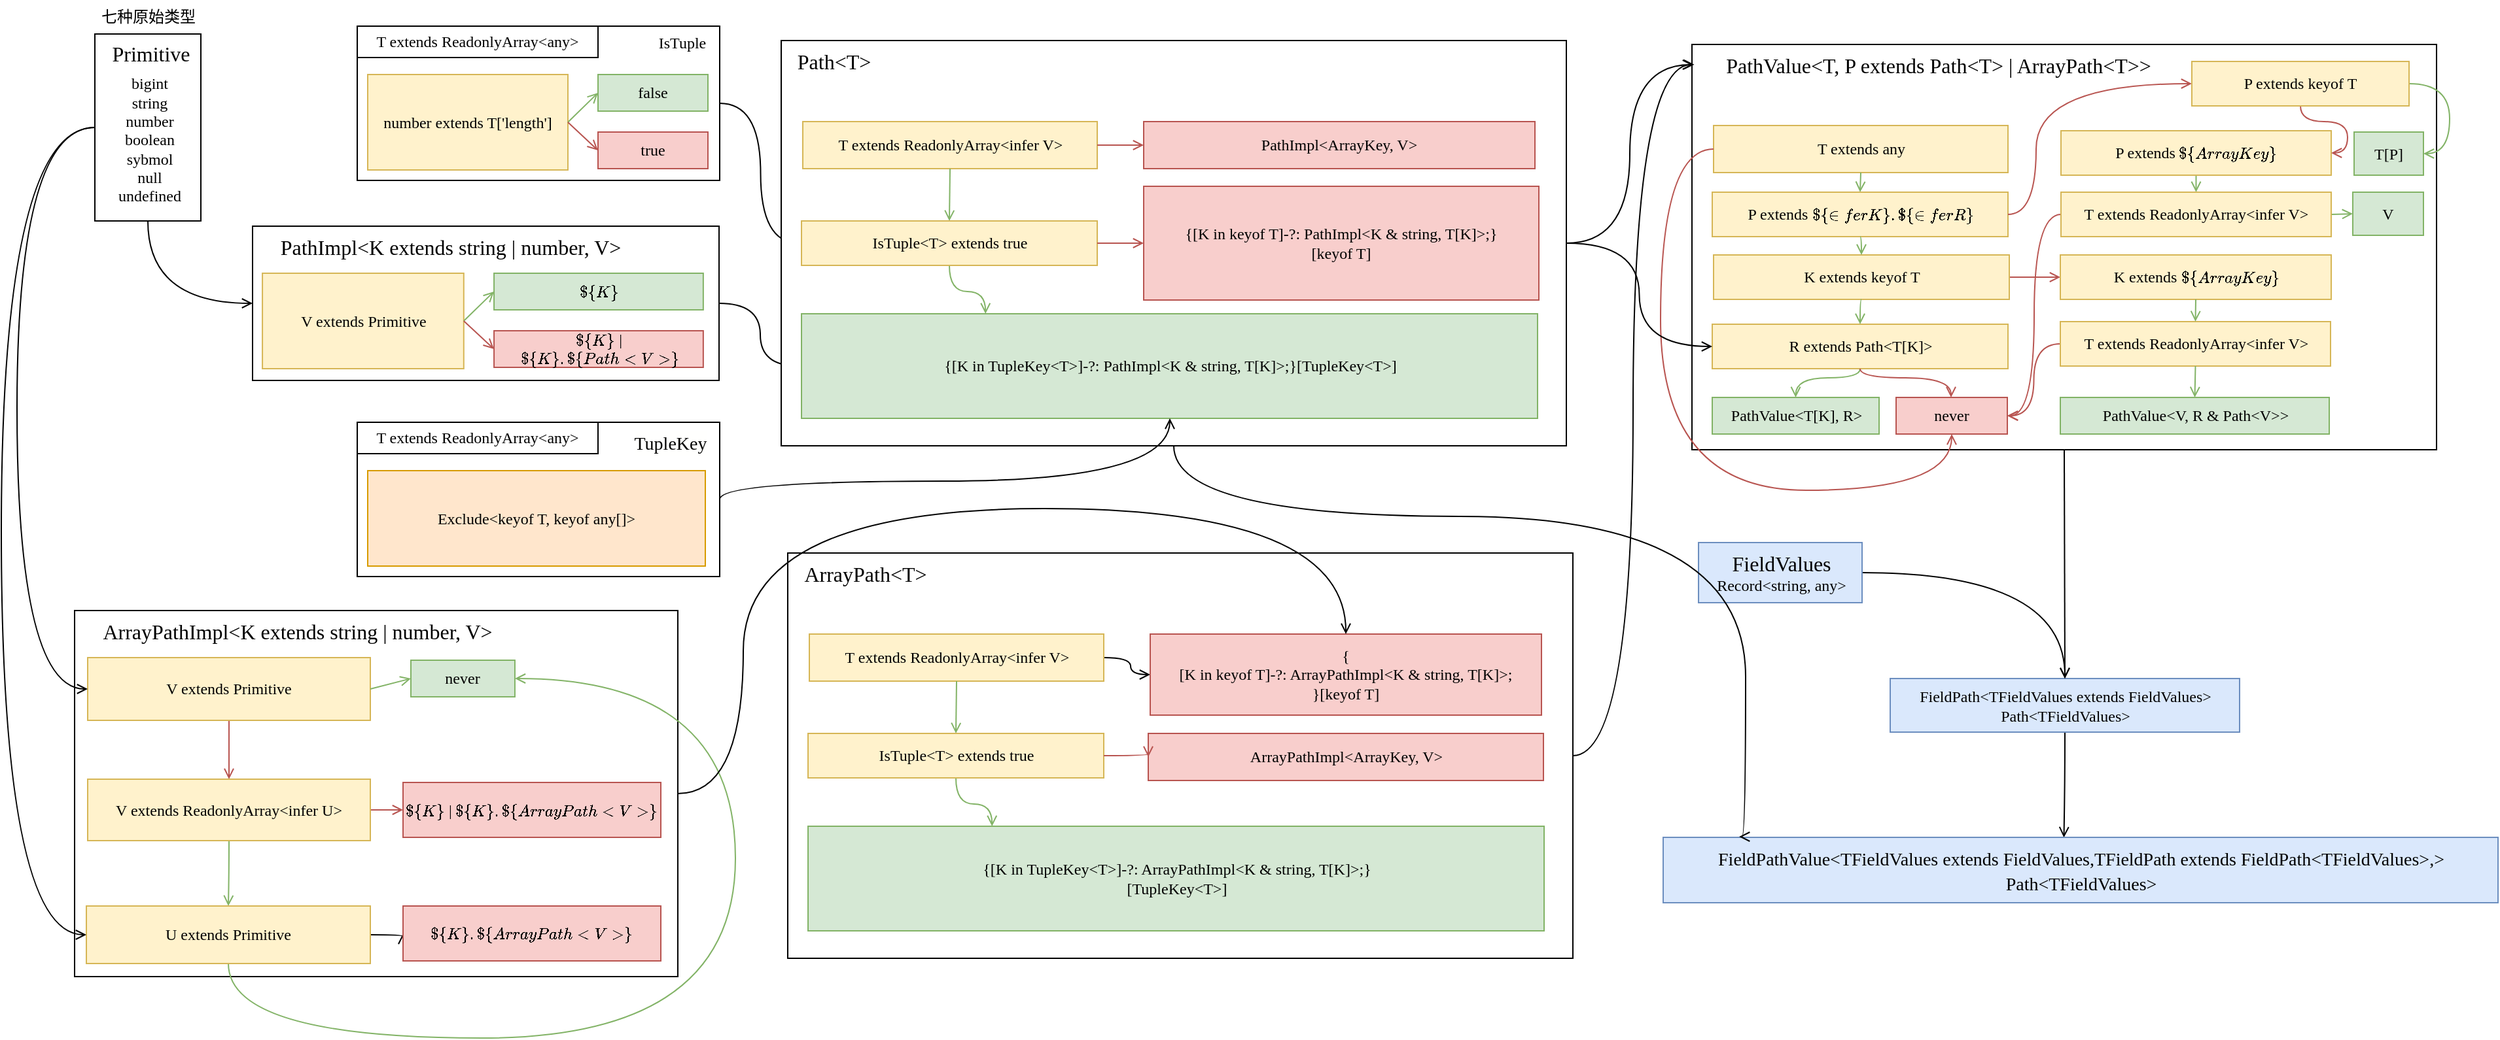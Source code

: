 <mxfile version="21.0.7" type="github">
  <diagram name="第 1 页" id="bB0GKyguH6wCHHhDE2Hv">
    <mxGraphModel dx="1590" dy="763" grid="0" gridSize="10" guides="1" tooltips="1" connect="1" arrows="1" fold="1" page="1" pageScale="1" pageWidth="827" pageHeight="1169" math="0" shadow="0">
      <root>
        <mxCell id="0" />
        <mxCell id="1" parent="0" />
        <mxCell id="rDefNeOe9VdLaESxxnFH-26" value="" style="group;fontFamily=Comic Sans MS;" parent="1" vertex="1" connectable="0">
          <mxGeometry x="-32" y="591" width="90" height="169" as="geometry" />
        </mxCell>
        <mxCell id="rDefNeOe9VdLaESxxnFH-23" value="" style="group;fontFamily=Comic Sans MS;" parent="rDefNeOe9VdLaESxxnFH-26" vertex="1" connectable="0">
          <mxGeometry x="4.5" y="26" width="84" height="143" as="geometry" />
        </mxCell>
        <mxCell id="rDefNeOe9VdLaESxxnFH-1" value="&lt;div style=&quot;background-color: rgb(255, 255, 254); font-size: 14px; line-height: 19px;&quot;&gt;&lt;br&gt;&lt;/div&gt;" style="rounded=0;whiteSpace=wrap;html=1;fontFamily=Comic Sans MS;" parent="rDefNeOe9VdLaESxxnFH-23" vertex="1">
          <mxGeometry width="81" height="143" as="geometry" />
        </mxCell>
        <mxCell id="rDefNeOe9VdLaESxxnFH-10" value="bigint&lt;br style=&quot;font-size: 12px;&quot;&gt;string&lt;br style=&quot;font-size: 12px;&quot;&gt;number&lt;br style=&quot;font-size: 12px;&quot;&gt;boolean&lt;br style=&quot;font-size: 12px;&quot;&gt;sybmol&lt;br style=&quot;font-size: 12px;&quot;&gt;null&lt;br style=&quot;font-size: 12px;&quot;&gt;undefined" style="text;html=1;align=center;verticalAlign=middle;resizable=0;points=[];autosize=1;strokeColor=none;fillColor=none;fontSize=12;fontFamily=Comic Sans MS;" parent="rDefNeOe9VdLaESxxnFH-23" vertex="1">
          <mxGeometry x="4" y="24" width="74" height="113" as="geometry" />
        </mxCell>
        <mxCell id="rDefNeOe9VdLaESxxnFH-22" value="&lt;font style=&quot;font-size: 16px;&quot;&gt;Primitive&lt;/font&gt;" style="text;html=1;align=center;verticalAlign=middle;resizable=0;points=[];autosize=1;strokeColor=none;fillColor=none;fontSize=14;fontFamily=Comic Sans MS;" parent="rDefNeOe9VdLaESxxnFH-23" vertex="1">
          <mxGeometry y="-1" width="84" height="31" as="geometry" />
        </mxCell>
        <mxCell id="rDefNeOe9VdLaESxxnFH-25" value="七种原始类型" style="text;html=1;align=center;verticalAlign=middle;resizable=0;points=[];autosize=1;strokeColor=none;fillColor=none;fontSize=12;fontFamily=Comic Sans MS;" parent="rDefNeOe9VdLaESxxnFH-26" vertex="1">
          <mxGeometry width="90" height="26" as="geometry" />
        </mxCell>
        <mxCell id="rDefNeOe9VdLaESxxnFH-31" value="&lt;div style=&quot;background-color: rgb(255, 255, 254); font-size: 12px; line-height: 19px;&quot;&gt;&lt;br style=&quot;font-size: 12px;&quot;&gt;&lt;/div&gt;" style="text;html=1;align=center;verticalAlign=middle;resizable=0;points=[];autosize=1;strokeColor=none;fillColor=none;fontSize=12;fontFamily=Comic Sans MS;" parent="1" vertex="1">
          <mxGeometry x="394.5" y="1166" width="18" height="31" as="geometry" />
        </mxCell>
        <mxCell id="rDefNeOe9VdLaESxxnFH-82" value="" style="group;fontFamily=Comic Sans MS;" parent="1" vertex="1" connectable="0">
          <mxGeometry x="93" y="764" width="357" height="118" as="geometry" />
        </mxCell>
        <mxCell id="rDefNeOe9VdLaESxxnFH-71" value="" style="rounded=0;whiteSpace=wrap;html=1;fontFamily=Comic Sans MS;" parent="rDefNeOe9VdLaESxxnFH-82" vertex="1">
          <mxGeometry width="356.497" height="118" as="geometry" />
        </mxCell>
        <mxCell id="rDefNeOe9VdLaESxxnFH-72" value="&lt;div style=&quot;background-color: rgb(255, 255, 254); font-size: 14px; line-height: 19px;&quot;&gt;&lt;br&gt;&lt;/div&gt;" style="text;html=1;align=center;verticalAlign=middle;resizable=0;points=[];autosize=1;strokeColor=none;fillColor=none;fontSize=12;fontFamily=Comic Sans MS;" parent="rDefNeOe9VdLaESxxnFH-82" vertex="1">
          <mxGeometry x="44.248" y="57" width="18" height="31" as="geometry" />
        </mxCell>
        <mxCell id="rDefNeOe9VdLaESxxnFH-76" value="&lt;div style=&quot;background-color: rgb(255, 255, 254); font-size: 14px; line-height: 19px;&quot;&gt;&lt;br&gt;&lt;/div&gt;" style="text;html=1;align=center;verticalAlign=middle;resizable=0;points=[];autosize=1;strokeColor=none;fillColor=none;fontSize=12;fontFamily=Comic Sans MS;" parent="rDefNeOe9VdLaESxxnFH-82" vertex="1">
          <mxGeometry x="43.745" y="56" width="18" height="31" as="geometry" />
        </mxCell>
        <mxCell id="rDefNeOe9VdLaESxxnFH-79" value="V extends Primitive" style="rounded=0;whiteSpace=wrap;html=1;fontSize=12;fillColor=#fff2cc;strokeColor=#d6b656;fontFamily=Comic Sans MS;" parent="rDefNeOe9VdLaESxxnFH-82" vertex="1">
          <mxGeometry x="7.542" y="36" width="153.862" height="73" as="geometry" />
        </mxCell>
        <mxCell id="rDefNeOe9VdLaESxxnFH-80" value="`${K}`" style="rounded=0;whiteSpace=wrap;html=1;fontSize=12;fillColor=#d5e8d4;strokeColor=#82b366;fontFamily=Comic Sans MS;" parent="rDefNeOe9VdLaESxxnFH-82" vertex="1">
          <mxGeometry x="184.534" y="36" width="159.896" height="28" as="geometry" />
        </mxCell>
        <mxCell id="rDefNeOe9VdLaESxxnFH-78" style="edgeStyle=none;rounded=0;orthogonalLoop=1;jettySize=auto;html=1;exitX=1;exitY=0.5;exitDx=0;exitDy=0;entryX=0;entryY=0.5;entryDx=0;entryDy=0;fontSize=12;fontColor=#000000;endArrow=open;endFill=0;fillColor=#d5e8d4;strokeColor=#82b366;fontFamily=Comic Sans MS;" parent="rDefNeOe9VdLaESxxnFH-82" source="rDefNeOe9VdLaESxxnFH-79" target="rDefNeOe9VdLaESxxnFH-80" edge="1">
          <mxGeometry relative="1" as="geometry" />
        </mxCell>
        <mxCell id="rDefNeOe9VdLaESxxnFH-81" value="`${K}` | `${K}.${Path&amp;lt;V&amp;gt;}`" style="rounded=0;whiteSpace=wrap;html=1;fontSize=12;fillColor=#f8cecc;strokeColor=#b85450;fontFamily=Comic Sans MS;" parent="rDefNeOe9VdLaESxxnFH-82" vertex="1">
          <mxGeometry x="184.534" y="80" width="159.896" height="28" as="geometry" />
        </mxCell>
        <mxCell id="rDefNeOe9VdLaESxxnFH-77" style="edgeStyle=none;rounded=0;orthogonalLoop=1;jettySize=auto;html=1;exitX=1;exitY=0.5;exitDx=0;exitDy=0;entryX=0;entryY=0.5;entryDx=0;entryDy=0;fontSize=12;fontColor=#000000;endArrow=open;endFill=0;fillColor=#f8cecc;strokeColor=#b85450;fontFamily=Comic Sans MS;" parent="rDefNeOe9VdLaESxxnFH-82" source="rDefNeOe9VdLaESxxnFH-79" target="rDefNeOe9VdLaESxxnFH-81" edge="1">
          <mxGeometry relative="1" as="geometry" />
        </mxCell>
        <mxCell id="rDefNeOe9VdLaESxxnFH-98" value="PathImpl&amp;lt;K extends string | number, V&amp;gt;" style="text;html=1;align=center;verticalAlign=middle;resizable=0;points=[];autosize=1;strokeColor=none;fillColor=none;fontSize=16;fontColor=#000000;fontFamily=Comic Sans MS;" parent="rDefNeOe9VdLaESxxnFH-82" vertex="1">
          <mxGeometry x="-5" width="312" height="31" as="geometry" />
        </mxCell>
        <mxCell id="rDefNeOe9VdLaESxxnFH-83" value="" style="group;fontFamily=Comic Sans MS;" parent="1" vertex="1" connectable="0">
          <mxGeometry x="173" y="914" width="277" height="118" as="geometry" />
        </mxCell>
        <mxCell id="rDefNeOe9VdLaESxxnFH-59" value="" style="rounded=0;whiteSpace=wrap;html=1;fontFamily=Comic Sans MS;" parent="rDefNeOe9VdLaESxxnFH-83" vertex="1">
          <mxGeometry width="277" height="118" as="geometry" />
        </mxCell>
        <mxCell id="rDefNeOe9VdLaESxxnFH-60" value="&lt;div style=&quot;background-color: rgb(255, 255, 254); font-size: 14px; line-height: 19px;&quot;&gt;&lt;br&gt;&lt;/div&gt;" style="text;html=1;align=center;verticalAlign=middle;resizable=0;points=[];autosize=1;strokeColor=none;fillColor=none;fontSize=12;fontFamily=Comic Sans MS;" parent="rDefNeOe9VdLaESxxnFH-83" vertex="1">
          <mxGeometry x="44" y="57" width="18" height="31" as="geometry" />
        </mxCell>
        <mxCell id="rDefNeOe9VdLaESxxnFH-61" value="&lt;div style=&quot;background-color: rgb(255, 255, 254); font-size: 14px; line-height: 19px;&quot;&gt;TupleKey&lt;/div&gt;" style="text;html=1;align=center;verticalAlign=middle;resizable=0;points=[];autosize=1;strokeColor=none;fillColor=none;fontSize=12;fontFamily=Comic Sans MS;" parent="rDefNeOe9VdLaESxxnFH-83" vertex="1">
          <mxGeometry x="200" width="77" height="31" as="geometry" />
        </mxCell>
        <mxCell id="rDefNeOe9VdLaESxxnFH-64" value="Exclude&amp;lt;keyof T, keyof any[]&amp;gt;" style="rounded=0;whiteSpace=wrap;html=1;fontSize=12;fillColor=#ffe6cc;strokeColor=#d79b00;fontFamily=Comic Sans MS;" parent="rDefNeOe9VdLaESxxnFH-83" vertex="1">
          <mxGeometry x="8" y="37" width="258" height="73" as="geometry" />
        </mxCell>
        <mxCell id="rDefNeOe9VdLaESxxnFH-67" value="T extends ReadonlyArray&amp;lt;any&amp;gt;" style="whiteSpace=wrap;html=1;fontSize=12;fontColor=#000000;fontFamily=Comic Sans MS;" parent="rDefNeOe9VdLaESxxnFH-83" vertex="1">
          <mxGeometry width="184" height="24" as="geometry" />
        </mxCell>
        <mxCell id="rDefNeOe9VdLaESxxnFH-84" value="" style="group;fontFamily=Comic Sans MS;" parent="1" vertex="1" connectable="0">
          <mxGeometry x="173" y="611" width="278.5" height="118" as="geometry" />
        </mxCell>
        <mxCell id="rDefNeOe9VdLaESxxnFH-44" value="" style="rounded=0;whiteSpace=wrap;html=1;fontFamily=Comic Sans MS;" parent="rDefNeOe9VdLaESxxnFH-84" vertex="1">
          <mxGeometry width="277" height="118" as="geometry" />
        </mxCell>
        <mxCell id="rDefNeOe9VdLaESxxnFH-45" value="&lt;div style=&quot;background-color: rgb(255, 255, 254); font-size: 14px; line-height: 19px;&quot;&gt;&lt;br&gt;&lt;/div&gt;" style="text;html=1;align=center;verticalAlign=middle;resizable=0;points=[];autosize=1;strokeColor=none;fillColor=none;fontSize=12;fontFamily=Comic Sans MS;" parent="rDefNeOe9VdLaESxxnFH-84" vertex="1">
          <mxGeometry x="44" y="57" width="18" height="31" as="geometry" />
        </mxCell>
        <mxCell id="rDefNeOe9VdLaESxxnFH-46" value="IsTuple" style="text;html=1;align=center;verticalAlign=middle;resizable=0;points=[];autosize=1;strokeColor=none;fillColor=none;fontSize=12;fontFamily=Comic Sans MS;" parent="rDefNeOe9VdLaESxxnFH-84" vertex="1">
          <mxGeometry x="217.5" width="61" height="26" as="geometry" />
        </mxCell>
        <mxCell id="rDefNeOe9VdLaESxxnFH-51" value="number extends T[&#39;length&#39;]" style="rounded=0;whiteSpace=wrap;html=1;fontSize=12;fillColor=#fff2cc;strokeColor=#d6b656;fontFamily=Comic Sans MS;" parent="rDefNeOe9VdLaESxxnFH-84" vertex="1">
          <mxGeometry x="8" y="37" width="153" height="73" as="geometry" />
        </mxCell>
        <mxCell id="rDefNeOe9VdLaESxxnFH-52" value="false" style="rounded=0;whiteSpace=wrap;html=1;fontSize=12;fillColor=#d5e8d4;strokeColor=#82b366;fontFamily=Comic Sans MS;" parent="rDefNeOe9VdLaESxxnFH-84" vertex="1">
          <mxGeometry x="184" y="37" width="84" height="28" as="geometry" />
        </mxCell>
        <mxCell id="rDefNeOe9VdLaESxxnFH-50" style="edgeStyle=none;rounded=0;orthogonalLoop=1;jettySize=auto;html=1;exitX=1;exitY=0.5;exitDx=0;exitDy=0;entryX=0;entryY=0.5;entryDx=0;entryDy=0;fontSize=12;fontColor=#000000;endArrow=open;endFill=0;fillColor=#d5e8d4;strokeColor=#82b366;fontFamily=Comic Sans MS;" parent="rDefNeOe9VdLaESxxnFH-84" source="rDefNeOe9VdLaESxxnFH-51" target="rDefNeOe9VdLaESxxnFH-52" edge="1">
          <mxGeometry relative="1" as="geometry" />
        </mxCell>
        <mxCell id="rDefNeOe9VdLaESxxnFH-53" value="true" style="rounded=0;whiteSpace=wrap;html=1;fontSize=12;fillColor=#f8cecc;strokeColor=#b85450;fontFamily=Comic Sans MS;" parent="rDefNeOe9VdLaESxxnFH-84" vertex="1">
          <mxGeometry x="184" y="81" width="84" height="28" as="geometry" />
        </mxCell>
        <mxCell id="rDefNeOe9VdLaESxxnFH-49" style="edgeStyle=none;rounded=0;orthogonalLoop=1;jettySize=auto;html=1;exitX=1;exitY=0.5;exitDx=0;exitDy=0;entryX=0;entryY=0.5;entryDx=0;entryDy=0;fontSize=12;fontColor=#000000;endArrow=open;endFill=0;fillColor=#f8cecc;strokeColor=#b85450;fontFamily=Comic Sans MS;" parent="rDefNeOe9VdLaESxxnFH-84" source="rDefNeOe9VdLaESxxnFH-51" target="rDefNeOe9VdLaESxxnFH-53" edge="1">
          <mxGeometry relative="1" as="geometry" />
        </mxCell>
        <mxCell id="rDefNeOe9VdLaESxxnFH-55" value="T extends ReadonlyArray&amp;lt;any&amp;gt;" style="whiteSpace=wrap;html=1;fontSize=12;fontColor=#000000;fontFamily=Comic Sans MS;" parent="rDefNeOe9VdLaESxxnFH-84" vertex="1">
          <mxGeometry width="184" height="24" as="geometry" />
        </mxCell>
        <mxCell id="rDefNeOe9VdLaESxxnFH-103" style="edgeStyle=orthogonalEdgeStyle;curved=1;rounded=0;orthogonalLoop=1;jettySize=auto;html=1;exitX=1;exitY=0.5;exitDx=0;exitDy=0;entryX=0;entryY=0.5;entryDx=0;entryDy=0;fontSize=16;fontColor=#000000;endArrow=open;endFill=0;fontFamily=Comic Sans MS;" parent="1" source="rDefNeOe9VdLaESxxnFH-71" target="rDefNeOe9VdLaESxxnFH-94" edge="1">
          <mxGeometry relative="1" as="geometry" />
        </mxCell>
        <mxCell id="rDefNeOe9VdLaESxxnFH-106" style="edgeStyle=orthogonalEdgeStyle;curved=1;rounded=0;orthogonalLoop=1;jettySize=auto;html=1;exitX=1;exitY=0.5;exitDx=0;exitDy=0;entryX=0;entryY=0.5;entryDx=0;entryDy=0;fontSize=16;fontColor=#000000;endArrow=open;endFill=0;fontFamily=Comic Sans MS;" parent="1" source="rDefNeOe9VdLaESxxnFH-44" target="rDefNeOe9VdLaESxxnFH-102" edge="1">
          <mxGeometry relative="1" as="geometry" />
        </mxCell>
        <mxCell id="rDefNeOe9VdLaESxxnFH-110" style="edgeStyle=orthogonalEdgeStyle;curved=1;rounded=0;orthogonalLoop=1;jettySize=auto;html=1;exitX=0.5;exitY=1;exitDx=0;exitDy=0;entryX=0;entryY=0.5;entryDx=0;entryDy=0;fontSize=16;fontColor=#000000;endArrow=open;endFill=0;fontFamily=Comic Sans MS;" parent="1" source="rDefNeOe9VdLaESxxnFH-1" target="rDefNeOe9VdLaESxxnFH-71" edge="1">
          <mxGeometry relative="1" as="geometry" />
        </mxCell>
        <mxCell id="rDefNeOe9VdLaESxxnFH-112" value="" style="rounded=0;whiteSpace=wrap;html=1;fontFamily=Comic Sans MS;" parent="1" vertex="1">
          <mxGeometry x="-43" y="1058" width="461" height="280" as="geometry" />
        </mxCell>
        <mxCell id="rDefNeOe9VdLaESxxnFH-113" value="&lt;div style=&quot;background-color: rgb(255, 255, 254); font-size: 14px; line-height: 19px;&quot;&gt;&lt;br&gt;&lt;/div&gt;" style="text;html=1;align=center;verticalAlign=middle;resizable=0;points=[];autosize=1;strokeColor=none;fillColor=none;fontSize=12;fontFamily=Comic Sans MS;" parent="1" vertex="1">
          <mxGeometry x="1.248" y="1115" width="18" height="31" as="geometry" />
        </mxCell>
        <mxCell id="rDefNeOe9VdLaESxxnFH-114" value="&lt;div style=&quot;background-color: rgb(255, 255, 254); font-size: 14px; line-height: 19px;&quot;&gt;&lt;br&gt;&lt;/div&gt;" style="text;html=1;align=center;verticalAlign=middle;resizable=0;points=[];autosize=1;strokeColor=none;fillColor=none;fontSize=12;fontFamily=Comic Sans MS;" parent="1" vertex="1">
          <mxGeometry x="0.745" y="1114" width="18" height="31" as="geometry" />
        </mxCell>
        <mxCell id="rDefNeOe9VdLaESxxnFH-130" style="edgeStyle=orthogonalEdgeStyle;curved=1;rounded=0;orthogonalLoop=1;jettySize=auto;html=1;exitX=0.5;exitY=1;exitDx=0;exitDy=0;entryX=0.5;entryY=0;entryDx=0;entryDy=0;fontSize=12;fontColor=#000000;endArrow=open;endFill=0;fillColor=#f8cecc;strokeColor=#b85450;fontFamily=Comic Sans MS;" parent="1" source="rDefNeOe9VdLaESxxnFH-115" target="rDefNeOe9VdLaESxxnFH-122" edge="1">
          <mxGeometry relative="1" as="geometry" />
        </mxCell>
        <mxCell id="rDefNeOe9VdLaESxxnFH-115" value="V extends Primitive" style="rounded=0;whiteSpace=wrap;html=1;fontSize=12;fillColor=#fff2cc;strokeColor=#d6b656;fontFamily=Comic Sans MS;" parent="1" vertex="1">
          <mxGeometry x="-33" y="1094" width="216" height="48" as="geometry" />
        </mxCell>
        <mxCell id="rDefNeOe9VdLaESxxnFH-116" value="never" style="rounded=0;whiteSpace=wrap;html=1;fontSize=12;fillColor=#d5e8d4;strokeColor=#82b366;fontFamily=Comic Sans MS;" parent="1" vertex="1">
          <mxGeometry x="214" y="1096" width="79.47" height="28" as="geometry" />
        </mxCell>
        <mxCell id="rDefNeOe9VdLaESxxnFH-117" style="edgeStyle=none;rounded=0;orthogonalLoop=1;jettySize=auto;html=1;exitX=1;exitY=0.5;exitDx=0;exitDy=0;entryX=0;entryY=0.5;entryDx=0;entryDy=0;fontSize=12;fontColor=#000000;endArrow=open;endFill=0;fillColor=#d5e8d4;strokeColor=#82b366;fontFamily=Comic Sans MS;" parent="1" source="rDefNeOe9VdLaESxxnFH-115" target="rDefNeOe9VdLaESxxnFH-116" edge="1">
          <mxGeometry relative="1" as="geometry" />
        </mxCell>
        <mxCell id="rDefNeOe9VdLaESxxnFH-120" value="ArrayPathImpl&amp;lt;K extends string | number, V&amp;gt;" style="text;html=1;align=center;verticalAlign=middle;resizable=0;points=[];autosize=1;strokeColor=none;fillColor=none;fontSize=16;fontColor=#000000;fontFamily=Comic Sans MS;" parent="1" vertex="1">
          <mxGeometry x="-51" y="1058" width="356" height="31" as="geometry" />
        </mxCell>
        <mxCell id="rDefNeOe9VdLaESxxnFH-126" style="edgeStyle=orthogonalEdgeStyle;curved=1;rounded=0;orthogonalLoop=1;jettySize=auto;html=1;exitX=0.5;exitY=1;exitDx=0;exitDy=0;entryX=0.5;entryY=0;entryDx=0;entryDy=0;fontSize=12;fontColor=#000000;endArrow=open;endFill=0;fillColor=#d5e8d4;strokeColor=#82b366;fontFamily=Comic Sans MS;" parent="1" source="rDefNeOe9VdLaESxxnFH-122" target="rDefNeOe9VdLaESxxnFH-123" edge="1">
          <mxGeometry relative="1" as="geometry" />
        </mxCell>
        <mxCell id="rDefNeOe9VdLaESxxnFH-129" style="edgeStyle=orthogonalEdgeStyle;curved=1;rounded=0;orthogonalLoop=1;jettySize=auto;html=1;exitX=1;exitY=0.5;exitDx=0;exitDy=0;entryX=0;entryY=0.5;entryDx=0;entryDy=0;fontSize=12;fontColor=#000000;endArrow=open;endFill=0;fillColor=#f8cecc;strokeColor=#b85450;fontFamily=Comic Sans MS;" parent="1" source="rDefNeOe9VdLaESxxnFH-122" target="rDefNeOe9VdLaESxxnFH-128" edge="1">
          <mxGeometry relative="1" as="geometry" />
        </mxCell>
        <mxCell id="rDefNeOe9VdLaESxxnFH-122" value="V extends ReadonlyArray&amp;lt;infer U&amp;gt;" style="whiteSpace=wrap;html=1;fontSize=12;fillColor=#fff2cc;strokeColor=#d6b656;fontFamily=Comic Sans MS;" parent="1" vertex="1">
          <mxGeometry x="-33" y="1187" width="216" height="47" as="geometry" />
        </mxCell>
        <mxCell id="rDefNeOe9VdLaESxxnFH-132" style="edgeStyle=orthogonalEdgeStyle;curved=1;rounded=0;orthogonalLoop=1;jettySize=auto;html=1;exitX=0.5;exitY=1;exitDx=0;exitDy=0;entryX=1;entryY=0.5;entryDx=0;entryDy=0;fontSize=12;fontColor=#000000;endArrow=open;endFill=0;fillColor=#d5e8d4;strokeColor=#82b366;fontFamily=Comic Sans MS;" parent="1" source="rDefNeOe9VdLaESxxnFH-123" target="rDefNeOe9VdLaESxxnFH-116" edge="1">
          <mxGeometry relative="1" as="geometry">
            <Array as="points">
              <mxPoint x="75" y="1385" />
              <mxPoint x="462" y="1385" />
              <mxPoint x="462" y="1110" />
            </Array>
          </mxGeometry>
        </mxCell>
        <mxCell id="rDefNeOe9VdLaESxxnFH-133" style="edgeStyle=orthogonalEdgeStyle;curved=1;rounded=0;orthogonalLoop=1;jettySize=auto;html=1;exitX=1;exitY=0.5;exitDx=0;exitDy=0;entryX=0;entryY=0.5;entryDx=0;entryDy=0;fontSize=12;fontColor=#000000;endArrow=open;endFill=0;fontFamily=Comic Sans MS;" parent="1" source="rDefNeOe9VdLaESxxnFH-123" target="rDefNeOe9VdLaESxxnFH-131" edge="1">
          <mxGeometry relative="1" as="geometry" />
        </mxCell>
        <mxCell id="rDefNeOe9VdLaESxxnFH-123" value="U extends Primitive" style="whiteSpace=wrap;html=1;fontSize=12;fillColor=#fff2cc;strokeColor=#d6b656;fontFamily=Comic Sans MS;" parent="1" vertex="1">
          <mxGeometry x="-34" y="1284" width="217" height="44" as="geometry" />
        </mxCell>
        <mxCell id="rDefNeOe9VdLaESxxnFH-128" value="`${K}` | `${K}.${ArrayPath&amp;lt;V&amp;gt;}`" style="whiteSpace=wrap;html=1;fontSize=12;fillColor=#f8cecc;strokeColor=#b85450;fontFamily=Comic Sans MS;" parent="1" vertex="1">
          <mxGeometry x="208" y="1189.5" width="197" height="42" as="geometry" />
        </mxCell>
        <mxCell id="rDefNeOe9VdLaESxxnFH-131" value="`${K}.${ArrayPath&amp;lt;V&amp;gt;}`" style="whiteSpace=wrap;html=1;fontSize=12;fillColor=#f8cecc;strokeColor=#b85450;fontStyle=0;fontFamily=Comic Sans MS;" parent="1" vertex="1">
          <mxGeometry x="208" y="1284" width="197" height="42" as="geometry" />
        </mxCell>
        <mxCell id="rDefNeOe9VdLaESxxnFH-229" style="edgeStyle=orthogonalEdgeStyle;curved=1;rounded=0;orthogonalLoop=1;jettySize=auto;html=1;entryX=0.48;entryY=0.003;entryDx=0;entryDy=0;entryPerimeter=0;fontSize=12;fontColor=#000000;endArrow=open;endFill=0;fontFamily=Comic Sans MS;" parent="1" source="rDefNeOe9VdLaESxxnFH-148" target="rDefNeOe9VdLaESxxnFH-149" edge="1">
          <mxGeometry relative="1" as="geometry" />
        </mxCell>
        <mxCell id="rDefNeOe9VdLaESxxnFH-148" value="FieldPath&amp;lt;TFieldValues extends FieldValues&amp;gt; &lt;br&gt;Path&amp;lt;TFieldValues&amp;gt;" style="text;html=1;align=center;verticalAlign=middle;resizable=0;points=[];autosize=1;strokeColor=#6c8ebf;fillColor=#dae8fc;fontSize=12;fontFamily=Comic Sans MS;" parent="1" vertex="1">
          <mxGeometry x="1344.5" y="1110" width="267" height="41" as="geometry" />
        </mxCell>
        <mxCell id="rDefNeOe9VdLaESxxnFH-149" value="&lt;div style=&quot;border-color: var(--border-color); font-size: 14px; line-height: 19px;&quot;&gt;FieldPathValue&amp;lt;TFieldValues extends FieldValues,TFieldPath extends FieldPath&amp;lt;TFieldValues&amp;gt;,&amp;gt;&lt;/div&gt;&lt;div style=&quot;border-color: var(--border-color); font-size: 14px; line-height: 19px;&quot;&gt;Path&amp;lt;TFieldValues&amp;gt;&lt;/div&gt;" style="text;html=1;align=center;verticalAlign=middle;resizable=0;points=[];autosize=1;strokeColor=#6c8ebf;fillColor=#dae8fc;fontSize=12;fontFamily=Comic Sans MS;" parent="1" vertex="1">
          <mxGeometry x="1171" y="1231.5" width="638" height="50" as="geometry" />
        </mxCell>
        <mxCell id="rDefNeOe9VdLaESxxnFH-228" style="edgeStyle=orthogonalEdgeStyle;curved=1;rounded=0;orthogonalLoop=1;jettySize=auto;html=1;fontSize=12;fontColor=#000000;endArrow=open;endFill=0;fontFamily=Comic Sans MS;" parent="1" source="rDefNeOe9VdLaESxxnFH-151" target="rDefNeOe9VdLaESxxnFH-148" edge="1">
          <mxGeometry relative="1" as="geometry" />
        </mxCell>
        <mxCell id="rDefNeOe9VdLaESxxnFH-151" value="&lt;font style=&quot;border-color: var(--border-color); font-size: 16px;&quot;&gt;FieldValues&lt;/font&gt;&lt;br style=&quot;border-color: var(--border-color);&quot;&gt;&lt;font style=&quot;border-color: var(--border-color);&quot;&gt;Record&amp;lt;string, any&amp;gt;&lt;/font&gt;" style="text;html=1;align=center;verticalAlign=middle;resizable=0;points=[];autosize=1;strokeColor=#6c8ebf;fillColor=#dae8fc;fontSize=12;fontFamily=Comic Sans MS;" parent="1" vertex="1">
          <mxGeometry x="1198" y="1006" width="125" height="46" as="geometry" />
        </mxCell>
        <mxCell id="rDefNeOe9VdLaESxxnFH-154" value="" style="group;fontFamily=Comic Sans MS;" parent="1" vertex="1" connectable="0">
          <mxGeometry x="497" y="622" width="600" height="310" as="geometry" />
        </mxCell>
        <mxCell id="rDefNeOe9VdLaESxxnFH-88" value="" style="rounded=0;whiteSpace=wrap;html=1;container=0;fontFamily=Comic Sans MS;" parent="rDefNeOe9VdLaESxxnFH-154" vertex="1">
          <mxGeometry width="600" height="310" as="geometry" />
        </mxCell>
        <mxCell id="rDefNeOe9VdLaESxxnFH-89" value="&lt;div style=&quot;background-color: rgb(255, 255, 254); font-size: 14px; line-height: 19px;&quot;&gt;&lt;br&gt;&lt;/div&gt;" style="text;html=1;align=center;verticalAlign=middle;resizable=0;points=[];autosize=1;strokeColor=none;fillColor=none;fontSize=12;container=0;fontFamily=Comic Sans MS;" parent="rDefNeOe9VdLaESxxnFH-154" vertex="1">
          <mxGeometry x="44" y="57" width="18" height="31" as="geometry" />
        </mxCell>
        <mxCell id="rDefNeOe9VdLaESxxnFH-92" value="&lt;div style=&quot;background-color: rgb(255, 255, 254); font-size: 14px; line-height: 19px;&quot;&gt;&lt;br&gt;&lt;/div&gt;" style="text;html=1;align=center;verticalAlign=middle;resizable=0;points=[];autosize=1;strokeColor=none;fillColor=none;fontSize=12;container=0;fontFamily=Comic Sans MS;" parent="rDefNeOe9VdLaESxxnFH-154" vertex="1">
          <mxGeometry x="43.5" y="56" width="18" height="31" as="geometry" />
        </mxCell>
        <mxCell id="rDefNeOe9VdLaESxxnFH-93" value="T extends ReadonlyArray&amp;lt;infer V&amp;gt;" style="rounded=0;whiteSpace=wrap;html=1;fontSize=12;fillColor=#fff2cc;strokeColor=#d6b656;container=0;fontFamily=Comic Sans MS;" parent="rDefNeOe9VdLaESxxnFH-154" vertex="1">
          <mxGeometry x="16.5" y="62" width="225" height="36" as="geometry" />
        </mxCell>
        <mxCell id="rDefNeOe9VdLaESxxnFH-94" value="{[K in TupleKey&amp;lt;T&amp;gt;]-?: PathImpl&amp;lt;K &amp;amp; string, T[K]&amp;gt;;}[TupleKey&amp;lt;T&amp;gt;]" style="rounded=0;whiteSpace=wrap;html=1;fontSize=12;fillColor=#d5e8d4;strokeColor=#82b366;container=0;align=center;horizontal=1;fontFamily=Comic Sans MS;" parent="rDefNeOe9VdLaESxxnFH-154" vertex="1">
          <mxGeometry x="15.5" y="209" width="562.5" height="80" as="geometry" />
        </mxCell>
        <mxCell id="rDefNeOe9VdLaESxxnFH-95" style="edgeStyle=none;rounded=0;orthogonalLoop=1;jettySize=auto;html=1;exitX=0.5;exitY=1;exitDx=0;exitDy=0;fontSize=12;fontColor=#000000;endArrow=open;endFill=0;fillColor=#d5e8d4;strokeColor=#82b366;entryX=0.5;entryY=0;entryDx=0;entryDy=0;fontFamily=Comic Sans MS;" parent="rDefNeOe9VdLaESxxnFH-154" source="rDefNeOe9VdLaESxxnFH-93" target="rDefNeOe9VdLaESxxnFH-102" edge="1">
          <mxGeometry relative="1" as="geometry">
            <mxPoint x="143.5" y="111" as="targetPoint" />
          </mxGeometry>
        </mxCell>
        <mxCell id="rDefNeOe9VdLaESxxnFH-96" value="PathImpl&amp;lt;ArrayKey, V&amp;gt;" style="rounded=0;whiteSpace=wrap;html=1;fontSize=12;fillColor=#f8cecc;strokeColor=#b85450;container=0;fontFamily=Comic Sans MS;" parent="rDefNeOe9VdLaESxxnFH-154" vertex="1">
          <mxGeometry x="277" y="62" width="299" height="36" as="geometry" />
        </mxCell>
        <mxCell id="rDefNeOe9VdLaESxxnFH-97" style="edgeStyle=orthogonalEdgeStyle;rounded=0;orthogonalLoop=1;jettySize=auto;html=1;exitX=1;exitY=0.5;exitDx=0;exitDy=0;entryX=0;entryY=0.5;entryDx=0;entryDy=0;fontSize=12;fontColor=#000000;endArrow=open;endFill=0;fillColor=#f8cecc;strokeColor=#b85450;curved=1;fontFamily=Comic Sans MS;" parent="rDefNeOe9VdLaESxxnFH-154" source="rDefNeOe9VdLaESxxnFH-93" target="rDefNeOe9VdLaESxxnFH-96" edge="1">
          <mxGeometry relative="1" as="geometry" />
        </mxCell>
        <mxCell id="rDefNeOe9VdLaESxxnFH-100" value="Path&amp;lt;T&amp;gt;" style="text;html=1;align=center;verticalAlign=middle;resizable=0;points=[];autosize=1;strokeColor=none;fillColor=none;fontSize=16;fontColor=#000000;fontFamily=Comic Sans MS;" parent="rDefNeOe9VdLaESxxnFH-154" vertex="1">
          <mxGeometry x="3" width="74" height="31" as="geometry" />
        </mxCell>
        <mxCell id="rDefNeOe9VdLaESxxnFH-108" style="edgeStyle=orthogonalEdgeStyle;curved=1;rounded=0;orthogonalLoop=1;jettySize=auto;html=1;exitX=0.5;exitY=1;exitDx=0;exitDy=0;fontSize=16;fontColor=#000000;endArrow=open;endFill=0;fillColor=#d5e8d4;strokeColor=#82b366;entryX=0.25;entryY=0;entryDx=0;entryDy=0;fontFamily=Comic Sans MS;" parent="rDefNeOe9VdLaESxxnFH-154" source="rDefNeOe9VdLaESxxnFH-102" target="rDefNeOe9VdLaESxxnFH-94" edge="1">
          <mxGeometry relative="1" as="geometry" />
        </mxCell>
        <mxCell id="rDefNeOe9VdLaESxxnFH-102" value="IsTuple&amp;lt;T&amp;gt; extends true" style="rounded=0;whiteSpace=wrap;html=1;fontSize=12;fillColor=#fff2cc;strokeColor=#d6b656;container=0;fontFamily=Comic Sans MS;" parent="rDefNeOe9VdLaESxxnFH-154" vertex="1">
          <mxGeometry x="15.5" y="138" width="226" height="34" as="geometry" />
        </mxCell>
        <mxCell id="rDefNeOe9VdLaESxxnFH-107" value="{[K in keyof T]-?: PathImpl&amp;lt;K &amp;amp; string, T[K]&amp;gt;;}&lt;br&gt;[keyof T]" style="rounded=0;whiteSpace=wrap;html=1;fontSize=12;fillColor=#f8cecc;strokeColor=#b85450;container=0;fontFamily=Comic Sans MS;" parent="rDefNeOe9VdLaESxxnFH-154" vertex="1">
          <mxGeometry x="277" y="111.5" width="302" height="87" as="geometry" />
        </mxCell>
        <mxCell id="rDefNeOe9VdLaESxxnFH-109" style="edgeStyle=orthogonalEdgeStyle;curved=1;rounded=0;orthogonalLoop=1;jettySize=auto;html=1;exitX=1;exitY=0.5;exitDx=0;exitDy=0;entryX=0;entryY=0.5;entryDx=0;entryDy=0;fontSize=16;fontColor=#000000;endArrow=open;endFill=0;fillColor=#f8cecc;strokeColor=#b85450;fontFamily=Comic Sans MS;" parent="rDefNeOe9VdLaESxxnFH-154" source="rDefNeOe9VdLaESxxnFH-102" target="rDefNeOe9VdLaESxxnFH-107" edge="1">
          <mxGeometry relative="1" as="geometry" />
        </mxCell>
        <mxCell id="rDefNeOe9VdLaESxxnFH-219" value="" style="group;fontFamily=Comic Sans MS;" parent="1" vertex="1" connectable="0">
          <mxGeometry x="1169" y="625" width="593" height="341" as="geometry" />
        </mxCell>
        <mxCell id="rDefNeOe9VdLaESxxnFH-172" value="" style="rounded=0;whiteSpace=wrap;html=1;container=0;fontFamily=Comic Sans MS;" parent="rDefNeOe9VdLaESxxnFH-219" vertex="1">
          <mxGeometry x="24" width="569" height="310" as="geometry" />
        </mxCell>
        <mxCell id="rDefNeOe9VdLaESxxnFH-173" value="&lt;div style=&quot;background-color: rgb(255, 255, 254); font-size: 14px; line-height: 19px;&quot;&gt;&lt;br&gt;&lt;/div&gt;" style="text;html=1;align=center;verticalAlign=middle;resizable=0;points=[];autosize=1;strokeColor=none;fillColor=none;fontSize=12;container=0;fontFamily=Comic Sans MS;" parent="rDefNeOe9VdLaESxxnFH-219" vertex="1">
          <mxGeometry x="68" y="57" width="18" height="31" as="geometry" />
        </mxCell>
        <mxCell id="rDefNeOe9VdLaESxxnFH-174" value="&lt;div style=&quot;background-color: rgb(255, 255, 254); font-size: 14px; line-height: 19px;&quot;&gt;&lt;br&gt;&lt;/div&gt;" style="text;html=1;align=center;verticalAlign=middle;resizable=0;points=[];autosize=1;strokeColor=none;fillColor=none;fontSize=12;container=0;fontFamily=Comic Sans MS;" parent="rDefNeOe9VdLaESxxnFH-219" vertex="1">
          <mxGeometry x="67.5" y="56" width="18" height="31" as="geometry" />
        </mxCell>
        <mxCell id="rDefNeOe9VdLaESxxnFH-176" value="T extends any" style="rounded=0;whiteSpace=wrap;html=1;fontSize=12;fillColor=#fff2cc;strokeColor=#d6b656;container=0;fontFamily=Comic Sans MS;" parent="rDefNeOe9VdLaESxxnFH-219" vertex="1">
          <mxGeometry x="40.5" y="62" width="225" height="36" as="geometry" />
        </mxCell>
        <mxCell id="rDefNeOe9VdLaESxxnFH-178" style="edgeStyle=none;rounded=0;orthogonalLoop=1;jettySize=auto;html=1;exitX=0.5;exitY=1;exitDx=0;exitDy=0;fontSize=12;fontColor=#000000;endArrow=open;endFill=0;fillColor=#d5e8d4;strokeColor=#82b366;entryX=0.5;entryY=0;entryDx=0;entryDy=0;fontFamily=Comic Sans MS;" parent="rDefNeOe9VdLaESxxnFH-219" source="rDefNeOe9VdLaESxxnFH-176" target="rDefNeOe9VdLaESxxnFH-182" edge="1">
          <mxGeometry relative="1" as="geometry">
            <mxPoint x="167.5" y="111" as="targetPoint" />
          </mxGeometry>
        </mxCell>
        <mxCell id="rDefNeOe9VdLaESxxnFH-180" value="PathValue&amp;lt;T, P extends Path&amp;lt;T&amp;gt; | ArrayPath&amp;lt;T&amp;gt;&amp;gt;" style="text;html=1;align=center;verticalAlign=middle;resizable=0;points=[];autosize=1;strokeColor=none;fillColor=none;fontSize=16;fontColor=#000000;fontFamily=Comic Sans MS;" parent="rDefNeOe9VdLaESxxnFH-219" vertex="1">
          <mxGeometry x="25" width="374" height="31" as="geometry" />
        </mxCell>
        <mxCell id="rDefNeOe9VdLaESxxnFH-182" value="P extends `${infer K}.${infer R}`" style="rounded=0;whiteSpace=wrap;html=1;fontSize=12;fillColor=#fff2cc;strokeColor=#d6b656;container=0;fontFamily=Comic Sans MS;" parent="rDefNeOe9VdLaESxxnFH-219" vertex="1">
          <mxGeometry x="39.5" y="113" width="226" height="34" as="geometry" />
        </mxCell>
        <mxCell id="H39mZg0UehCR3N81K4pK-2" style="edgeStyle=orthogonalEdgeStyle;rounded=0;orthogonalLoop=1;jettySize=auto;html=1;exitX=1;exitY=0.5;exitDx=0;exitDy=0;entryX=0;entryY=0.5;entryDx=0;entryDy=0;fillColor=#f8cecc;strokeColor=#b85450;endArrow=open;endFill=0;" edge="1" parent="rDefNeOe9VdLaESxxnFH-219" source="rDefNeOe9VdLaESxxnFH-186" target="rDefNeOe9VdLaESxxnFH-190">
          <mxGeometry relative="1" as="geometry" />
        </mxCell>
        <mxCell id="rDefNeOe9VdLaESxxnFH-186" value="K extends keyof T" style="rounded=0;whiteSpace=wrap;html=1;fontSize=12;fillColor=#fff2cc;strokeColor=#d6b656;container=0;fontFamily=Comic Sans MS;" parent="rDefNeOe9VdLaESxxnFH-219" vertex="1">
          <mxGeometry x="40.5" y="161" width="226" height="34" as="geometry" />
        </mxCell>
        <mxCell id="rDefNeOe9VdLaESxxnFH-207" style="edgeStyle=orthogonalEdgeStyle;curved=1;rounded=0;orthogonalLoop=1;jettySize=auto;html=1;exitX=0.5;exitY=1;exitDx=0;exitDy=0;entryX=0.5;entryY=0;entryDx=0;entryDy=0;fontSize=12;fontColor=#000000;endArrow=open;endFill=0;fillColor=#d5e8d4;strokeColor=#82b366;fontFamily=Comic Sans MS;" parent="rDefNeOe9VdLaESxxnFH-219" source="rDefNeOe9VdLaESxxnFH-182" target="rDefNeOe9VdLaESxxnFH-186" edge="1">
          <mxGeometry relative="1" as="geometry" />
        </mxCell>
        <mxCell id="rDefNeOe9VdLaESxxnFH-187" value="R extends Path&amp;lt;T[K]&amp;gt;" style="rounded=0;whiteSpace=wrap;html=1;fontSize=12;fillColor=#fff2cc;strokeColor=#d6b656;container=0;fontFamily=Comic Sans MS;" parent="rDefNeOe9VdLaESxxnFH-219" vertex="1">
          <mxGeometry x="39.5" y="214" width="226" height="34" as="geometry" />
        </mxCell>
        <mxCell id="rDefNeOe9VdLaESxxnFH-208" style="edgeStyle=orthogonalEdgeStyle;curved=1;rounded=0;orthogonalLoop=1;jettySize=auto;html=1;exitX=0.5;exitY=1;exitDx=0;exitDy=0;entryX=0.5;entryY=0;entryDx=0;entryDy=0;fontSize=12;fontColor=#000000;endArrow=open;endFill=0;fillColor=#d5e8d4;strokeColor=#82b366;fontFamily=Comic Sans MS;" parent="rDefNeOe9VdLaESxxnFH-219" source="rDefNeOe9VdLaESxxnFH-186" target="rDefNeOe9VdLaESxxnFH-187" edge="1">
          <mxGeometry relative="1" as="geometry" />
        </mxCell>
        <mxCell id="rDefNeOe9VdLaESxxnFH-188" value="PathValue&amp;lt;T[K], R&amp;gt;" style="rounded=0;whiteSpace=wrap;html=1;fontSize=12;fillColor=#d5e8d4;strokeColor=#82b366;fontFamily=Comic Sans MS;" parent="rDefNeOe9VdLaESxxnFH-219" vertex="1">
          <mxGeometry x="39.5" y="270" width="127.5" height="28" as="geometry" />
        </mxCell>
        <mxCell id="rDefNeOe9VdLaESxxnFH-209" style="edgeStyle=orthogonalEdgeStyle;curved=1;rounded=0;orthogonalLoop=1;jettySize=auto;html=1;exitX=0.5;exitY=1;exitDx=0;exitDy=0;entryX=0.5;entryY=0;entryDx=0;entryDy=0;fontSize=12;fontColor=#000000;endArrow=open;endFill=0;fillColor=#d5e8d4;strokeColor=#82b366;fontFamily=Comic Sans MS;" parent="rDefNeOe9VdLaESxxnFH-219" source="rDefNeOe9VdLaESxxnFH-187" target="rDefNeOe9VdLaESxxnFH-188" edge="1">
          <mxGeometry relative="1" as="geometry">
            <Array as="points">
              <mxPoint x="152" y="255" />
              <mxPoint x="103" y="255" />
            </Array>
          </mxGeometry>
        </mxCell>
        <mxCell id="rDefNeOe9VdLaESxxnFH-189" value="never" style="rounded=0;whiteSpace=wrap;html=1;fontSize=12;fillColor=#f8cecc;strokeColor=#b85450;container=0;fontFamily=Comic Sans MS;" parent="rDefNeOe9VdLaESxxnFH-219" vertex="1">
          <mxGeometry x="180" y="270" width="85" height="28" as="geometry" />
        </mxCell>
        <mxCell id="rDefNeOe9VdLaESxxnFH-198" style="edgeStyle=orthogonalEdgeStyle;curved=1;rounded=0;orthogonalLoop=1;jettySize=auto;html=1;exitX=0;exitY=0.5;exitDx=0;exitDy=0;entryX=0.5;entryY=1;entryDx=0;entryDy=0;fontSize=12;fontColor=#000000;endArrow=open;endFill=0;fillColor=#f8cecc;strokeColor=#b85450;fontFamily=Comic Sans MS;" parent="rDefNeOe9VdLaESxxnFH-219" source="rDefNeOe9VdLaESxxnFH-176" target="rDefNeOe9VdLaESxxnFH-189" edge="1">
          <mxGeometry relative="1" as="geometry">
            <Array as="points">
              <mxPoint y="80" />
              <mxPoint y="341" />
              <mxPoint x="223" y="341" />
            </Array>
          </mxGeometry>
        </mxCell>
        <mxCell id="rDefNeOe9VdLaESxxnFH-210" style="edgeStyle=orthogonalEdgeStyle;curved=1;rounded=0;orthogonalLoop=1;jettySize=auto;html=1;exitX=0.5;exitY=1;exitDx=0;exitDy=0;fontSize=12;fontColor=#000000;endArrow=open;endFill=0;fillColor=#f8cecc;strokeColor=#b85450;fontFamily=Comic Sans MS;" parent="rDefNeOe9VdLaESxxnFH-219" source="rDefNeOe9VdLaESxxnFH-187" target="rDefNeOe9VdLaESxxnFH-189" edge="1">
          <mxGeometry relative="1" as="geometry">
            <Array as="points">
              <mxPoint x="152" y="255" />
              <mxPoint x="222" y="255" />
            </Array>
          </mxGeometry>
        </mxCell>
        <mxCell id="rDefNeOe9VdLaESxxnFH-190" value="K extends `${ArrayKey}`" style="rounded=0;whiteSpace=wrap;html=1;fontSize=12;fillColor=#fff2cc;strokeColor=#d6b656;container=0;fontFamily=Comic Sans MS;" parent="rDefNeOe9VdLaESxxnFH-219" vertex="1">
          <mxGeometry x="305.5" y="161" width="207" height="34" as="geometry" />
        </mxCell>
        <mxCell id="H39mZg0UehCR3N81K4pK-9" style="edgeStyle=orthogonalEdgeStyle;rounded=0;orthogonalLoop=1;jettySize=auto;html=1;exitX=0.5;exitY=1;exitDx=0;exitDy=0;entryX=0.5;entryY=0;entryDx=0;entryDy=0;fillColor=#d5e8d4;strokeColor=#82b366;endArrow=open;endFill=0;" edge="1" parent="rDefNeOe9VdLaESxxnFH-219" source="rDefNeOe9VdLaESxxnFH-193" target="rDefNeOe9VdLaESxxnFH-214">
          <mxGeometry relative="1" as="geometry" />
        </mxCell>
        <mxCell id="rDefNeOe9VdLaESxxnFH-193" value="P extends `${ArrayKey}`" style="rounded=0;whiteSpace=wrap;html=1;fontSize=12;fillColor=#fff2cc;strokeColor=#d6b656;container=0;fontFamily=Comic Sans MS;" parent="rDefNeOe9VdLaESxxnFH-219" vertex="1">
          <mxGeometry x="306" y="66" width="206.5" height="34" as="geometry" />
        </mxCell>
        <mxCell id="rDefNeOe9VdLaESxxnFH-212" style="edgeStyle=orthogonalEdgeStyle;curved=1;rounded=0;orthogonalLoop=1;jettySize=auto;html=1;exitX=1;exitY=0.5;exitDx=0;exitDy=0;entryX=0;entryY=0.5;entryDx=0;entryDy=0;fontSize=12;fontColor=#000000;endArrow=open;endFill=0;fillColor=#f8cecc;strokeColor=#b85450;fontFamily=Comic Sans MS;" parent="rDefNeOe9VdLaESxxnFH-219" source="rDefNeOe9VdLaESxxnFH-182" target="H39mZg0UehCR3N81K4pK-1" edge="1">
          <mxGeometry relative="1" as="geometry">
            <Array as="points">
              <mxPoint x="287" y="130" />
              <mxPoint x="287" y="30" />
            </Array>
          </mxGeometry>
        </mxCell>
        <mxCell id="rDefNeOe9VdLaESxxnFH-195" value="T[P]" style="rounded=0;whiteSpace=wrap;html=1;fontSize=12;fillColor=#d5e8d4;strokeColor=#82b366;fontFamily=Comic Sans MS;" parent="rDefNeOe9VdLaESxxnFH-219" vertex="1">
          <mxGeometry x="530" y="67" width="53" height="33" as="geometry" />
        </mxCell>
        <mxCell id="rDefNeOe9VdLaESxxnFH-204" style="edgeStyle=orthogonalEdgeStyle;curved=1;rounded=0;orthogonalLoop=1;jettySize=auto;html=1;exitX=0;exitY=0.5;exitDx=0;exitDy=0;entryX=1;entryY=0.5;entryDx=0;entryDy=0;fontSize=12;fontColor=#000000;endArrow=open;endFill=0;fillColor=#f8cecc;strokeColor=#b85450;fontFamily=Comic Sans MS;" parent="rDefNeOe9VdLaESxxnFH-219" source="rDefNeOe9VdLaESxxnFH-196" target="rDefNeOe9VdLaESxxnFH-189" edge="1">
          <mxGeometry relative="1" as="geometry" />
        </mxCell>
        <mxCell id="rDefNeOe9VdLaESxxnFH-196" value="T extends ReadonlyArray&amp;lt;infer V&amp;gt;" style="rounded=0;whiteSpace=wrap;html=1;fontSize=12;fillColor=#fff2cc;strokeColor=#d6b656;container=0;fontFamily=Comic Sans MS;" parent="rDefNeOe9VdLaESxxnFH-219" vertex="1">
          <mxGeometry x="305.5" y="212" width="206.5" height="34" as="geometry" />
        </mxCell>
        <mxCell id="rDefNeOe9VdLaESxxnFH-202" style="edgeStyle=orthogonalEdgeStyle;curved=1;rounded=0;orthogonalLoop=1;jettySize=auto;html=1;exitX=0.5;exitY=1;exitDx=0;exitDy=0;entryX=0.5;entryY=0;entryDx=0;entryDy=0;fontSize=12;fontColor=#000000;endArrow=open;endFill=0;fillColor=#d5e8d4;strokeColor=#82b366;fontFamily=Comic Sans MS;" parent="rDefNeOe9VdLaESxxnFH-219" source="rDefNeOe9VdLaESxxnFH-190" target="rDefNeOe9VdLaESxxnFH-196" edge="1">
          <mxGeometry relative="1" as="geometry" />
        </mxCell>
        <mxCell id="rDefNeOe9VdLaESxxnFH-197" value="V" style="rounded=0;whiteSpace=wrap;html=1;fontSize=12;fillColor=#d5e8d4;strokeColor=#82b366;fontFamily=Comic Sans MS;" parent="rDefNeOe9VdLaESxxnFH-219" vertex="1">
          <mxGeometry x="529" y="113" width="54" height="33" as="geometry" />
        </mxCell>
        <mxCell id="rDefNeOe9VdLaESxxnFH-201" value="PathValue&amp;lt;V, R &amp;amp; Path&amp;lt;V&amp;gt;&amp;gt;" style="rounded=0;whiteSpace=wrap;html=1;fontSize=12;fillColor=#d5e8d4;strokeColor=#82b366;fontFamily=Comic Sans MS;" parent="rDefNeOe9VdLaESxxnFH-219" vertex="1">
          <mxGeometry x="305.5" y="270" width="205.5" height="28" as="geometry" />
        </mxCell>
        <mxCell id="rDefNeOe9VdLaESxxnFH-203" style="edgeStyle=orthogonalEdgeStyle;curved=1;rounded=0;orthogonalLoop=1;jettySize=auto;html=1;exitX=0.5;exitY=1;exitDx=0;exitDy=0;entryX=0.5;entryY=0;entryDx=0;entryDy=0;fontSize=12;fontColor=#000000;endArrow=open;endFill=0;fillColor=#d5e8d4;strokeColor=#82b366;fontFamily=Comic Sans MS;" parent="rDefNeOe9VdLaESxxnFH-219" source="rDefNeOe9VdLaESxxnFH-196" target="rDefNeOe9VdLaESxxnFH-201" edge="1">
          <mxGeometry relative="1" as="geometry" />
        </mxCell>
        <mxCell id="rDefNeOe9VdLaESxxnFH-217" style="rounded=0;orthogonalLoop=1;jettySize=auto;html=1;exitX=1;exitY=0.5;exitDx=0;exitDy=0;entryX=0;entryY=0.5;entryDx=0;entryDy=0;fontSize=12;fontColor=#000000;endArrow=open;endFill=0;fillColor=#d5e8d4;strokeColor=#82b366;fontFamily=Comic Sans MS;" parent="rDefNeOe9VdLaESxxnFH-219" source="rDefNeOe9VdLaESxxnFH-214" target="rDefNeOe9VdLaESxxnFH-197" edge="1">
          <mxGeometry relative="1" as="geometry" />
        </mxCell>
        <mxCell id="rDefNeOe9VdLaESxxnFH-218" style="edgeStyle=orthogonalEdgeStyle;rounded=0;orthogonalLoop=1;jettySize=auto;html=1;exitX=0;exitY=0.5;exitDx=0;exitDy=0;entryX=1;entryY=0.5;entryDx=0;entryDy=0;fontSize=12;fontColor=#000000;endArrow=open;endFill=0;curved=1;fillColor=#f8cecc;strokeColor=#b85450;fontFamily=Comic Sans MS;" parent="rDefNeOe9VdLaESxxnFH-219" source="rDefNeOe9VdLaESxxnFH-214" target="rDefNeOe9VdLaESxxnFH-189" edge="1">
          <mxGeometry relative="1" as="geometry" />
        </mxCell>
        <mxCell id="rDefNeOe9VdLaESxxnFH-214" value="T extends ReadonlyArray&amp;lt;infer V&amp;gt;" style="rounded=0;whiteSpace=wrap;html=1;fontSize=12;fillColor=#fff2cc;strokeColor=#d6b656;container=0;fontFamily=Comic Sans MS;" parent="rDefNeOe9VdLaESxxnFH-219" vertex="1">
          <mxGeometry x="306" y="113" width="206.5" height="34" as="geometry" />
        </mxCell>
        <mxCell id="H39mZg0UehCR3N81K4pK-5" style="edgeStyle=orthogonalEdgeStyle;rounded=0;orthogonalLoop=1;jettySize=auto;html=1;exitX=1;exitY=0.5;exitDx=0;exitDy=0;entryX=1;entryY=0.5;entryDx=0;entryDy=0;fillColor=#d5e8d4;strokeColor=#82b366;endArrow=open;endFill=0;curved=1;" edge="1" parent="rDefNeOe9VdLaESxxnFH-219" source="H39mZg0UehCR3N81K4pK-1" target="rDefNeOe9VdLaESxxnFH-195">
          <mxGeometry relative="1" as="geometry" />
        </mxCell>
        <mxCell id="H39mZg0UehCR3N81K4pK-6" style="edgeStyle=orthogonalEdgeStyle;rounded=0;orthogonalLoop=1;jettySize=auto;html=1;exitX=0.5;exitY=1;exitDx=0;exitDy=0;entryX=1;entryY=0.5;entryDx=0;entryDy=0;fillColor=#f8cecc;strokeColor=#b85450;curved=1;endArrow=open;endFill=0;" edge="1" parent="rDefNeOe9VdLaESxxnFH-219" source="H39mZg0UehCR3N81K4pK-1" target="rDefNeOe9VdLaESxxnFH-193">
          <mxGeometry relative="1" as="geometry">
            <Array as="points">
              <mxPoint x="489" y="59" />
              <mxPoint x="525" y="59" />
              <mxPoint x="525" y="83" />
            </Array>
          </mxGeometry>
        </mxCell>
        <mxCell id="H39mZg0UehCR3N81K4pK-1" value="P extends keyof T" style="rounded=0;whiteSpace=wrap;html=1;fontSize=12;fillColor=#fff2cc;strokeColor=#d6b656;container=0;fontFamily=Comic Sans MS;" vertex="1" parent="rDefNeOe9VdLaESxxnFH-219">
          <mxGeometry x="406" y="13" width="166" height="34" as="geometry" />
        </mxCell>
        <mxCell id="rDefNeOe9VdLaESxxnFH-155" value="" style="group;fontFamily=Comic Sans MS;" parent="1" vertex="1" connectable="0">
          <mxGeometry x="502" y="1014" width="600" height="310" as="geometry" />
        </mxCell>
        <mxCell id="rDefNeOe9VdLaESxxnFH-156" value="" style="rounded=0;whiteSpace=wrap;html=1;container=0;fontFamily=Comic Sans MS;" parent="rDefNeOe9VdLaESxxnFH-155" vertex="1">
          <mxGeometry width="600" height="310" as="geometry" />
        </mxCell>
        <mxCell id="rDefNeOe9VdLaESxxnFH-157" value="&lt;div style=&quot;background-color: rgb(255, 255, 254); font-size: 14px; line-height: 19px;&quot;&gt;&lt;br&gt;&lt;/div&gt;" style="text;html=1;align=center;verticalAlign=middle;resizable=0;points=[];autosize=1;strokeColor=none;fillColor=none;fontSize=12;container=0;fontFamily=Comic Sans MS;" parent="rDefNeOe9VdLaESxxnFH-155" vertex="1">
          <mxGeometry x="44" y="57" width="18" height="31" as="geometry" />
        </mxCell>
        <mxCell id="rDefNeOe9VdLaESxxnFH-158" value="&lt;div style=&quot;background-color: rgb(255, 255, 254); font-size: 14px; line-height: 19px;&quot;&gt;&lt;br&gt;&lt;/div&gt;" style="text;html=1;align=center;verticalAlign=middle;resizable=0;points=[];autosize=1;strokeColor=none;fillColor=none;fontSize=12;container=0;fontFamily=Comic Sans MS;" parent="rDefNeOe9VdLaESxxnFH-155" vertex="1">
          <mxGeometry x="43.5" y="56" width="18" height="31" as="geometry" />
        </mxCell>
        <mxCell id="rDefNeOe9VdLaESxxnFH-170" style="edgeStyle=orthogonalEdgeStyle;curved=1;rounded=0;orthogonalLoop=1;jettySize=auto;html=1;exitX=1;exitY=0.5;exitDx=0;exitDy=0;entryX=0;entryY=0.5;entryDx=0;entryDy=0;fontSize=12;fontColor=#000000;endArrow=open;endFill=0;fontFamily=Comic Sans MS;" parent="rDefNeOe9VdLaESxxnFH-155" source="rDefNeOe9VdLaESxxnFH-159" target="rDefNeOe9VdLaESxxnFH-162" edge="1">
          <mxGeometry relative="1" as="geometry">
            <Array as="points">
              <mxPoint x="262" y="80" />
              <mxPoint x="262" y="93" />
            </Array>
          </mxGeometry>
        </mxCell>
        <mxCell id="rDefNeOe9VdLaESxxnFH-159" value="T extends ReadonlyArray&amp;lt;infer V&amp;gt;" style="rounded=0;whiteSpace=wrap;html=1;fontSize=12;fillColor=#fff2cc;strokeColor=#d6b656;container=0;fontFamily=Comic Sans MS;" parent="rDefNeOe9VdLaESxxnFH-155" vertex="1">
          <mxGeometry x="16.5" y="62" width="225" height="36" as="geometry" />
        </mxCell>
        <mxCell id="rDefNeOe9VdLaESxxnFH-160" value="{[K in TupleKey&amp;lt;T&amp;gt;]-?: ArrayPathImpl&amp;lt;K &amp;amp; string, T[K]&amp;gt;;}&lt;br&gt;[TupleKey&amp;lt;T&amp;gt;]" style="rounded=0;whiteSpace=wrap;html=1;fontSize=12;fillColor=#d5e8d4;strokeColor=#82b366;container=0;align=center;horizontal=1;fontFamily=Comic Sans MS;" parent="rDefNeOe9VdLaESxxnFH-155" vertex="1">
          <mxGeometry x="15.5" y="209" width="562.5" height="80" as="geometry" />
        </mxCell>
        <mxCell id="rDefNeOe9VdLaESxxnFH-161" style="edgeStyle=none;rounded=0;orthogonalLoop=1;jettySize=auto;html=1;exitX=0.5;exitY=1;exitDx=0;exitDy=0;fontSize=12;fontColor=#000000;endArrow=open;endFill=0;fillColor=#d5e8d4;strokeColor=#82b366;entryX=0.5;entryY=0;entryDx=0;entryDy=0;fontFamily=Comic Sans MS;" parent="rDefNeOe9VdLaESxxnFH-155" source="rDefNeOe9VdLaESxxnFH-159" target="rDefNeOe9VdLaESxxnFH-166" edge="1">
          <mxGeometry relative="1" as="geometry">
            <mxPoint x="143.5" y="111" as="targetPoint" />
          </mxGeometry>
        </mxCell>
        <mxCell id="rDefNeOe9VdLaESxxnFH-162" value="{&lt;br&gt;      [K in keyof T]-?: ArrayPathImpl&amp;lt;K &amp;amp; string, T[K]&amp;gt;;&lt;br&gt;    }[keyof T]" style="rounded=0;whiteSpace=wrap;html=1;fontSize=12;fillColor=#f8cecc;strokeColor=#b85450;container=0;fontFamily=Comic Sans MS;" parent="rDefNeOe9VdLaESxxnFH-155" vertex="1">
          <mxGeometry x="277" y="62" width="299" height="62" as="geometry" />
        </mxCell>
        <mxCell id="rDefNeOe9VdLaESxxnFH-164" value="ArrayPath&amp;lt;T&amp;gt;" style="text;html=1;align=center;verticalAlign=middle;resizable=0;points=[];autosize=1;strokeColor=none;fillColor=none;fontSize=16;fontColor=#000000;fontFamily=Comic Sans MS;" parent="rDefNeOe9VdLaESxxnFH-155" vertex="1">
          <mxGeometry width="118" height="31" as="geometry" />
        </mxCell>
        <mxCell id="rDefNeOe9VdLaESxxnFH-165" style="edgeStyle=orthogonalEdgeStyle;curved=1;rounded=0;orthogonalLoop=1;jettySize=auto;html=1;exitX=0.5;exitY=1;exitDx=0;exitDy=0;fontSize=16;fontColor=#000000;endArrow=open;endFill=0;fillColor=#d5e8d4;strokeColor=#82b366;entryX=0.25;entryY=0;entryDx=0;entryDy=0;fontFamily=Comic Sans MS;" parent="rDefNeOe9VdLaESxxnFH-155" source="rDefNeOe9VdLaESxxnFH-166" target="rDefNeOe9VdLaESxxnFH-160" edge="1">
          <mxGeometry relative="1" as="geometry" />
        </mxCell>
        <mxCell id="rDefNeOe9VdLaESxxnFH-166" value="IsTuple&amp;lt;T&amp;gt; extends true" style="rounded=0;whiteSpace=wrap;html=1;fontSize=12;fillColor=#fff2cc;strokeColor=#d6b656;container=0;fontFamily=Comic Sans MS;" parent="rDefNeOe9VdLaESxxnFH-155" vertex="1">
          <mxGeometry x="15.5" y="138" width="226" height="34" as="geometry" />
        </mxCell>
        <mxCell id="rDefNeOe9VdLaESxxnFH-167" value="ArrayPathImpl&amp;lt;ArrayKey, V&amp;gt;" style="rounded=0;whiteSpace=wrap;html=1;fontSize=12;fillColor=#f8cecc;strokeColor=#b85450;container=0;fontFamily=Comic Sans MS;" parent="rDefNeOe9VdLaESxxnFH-155" vertex="1">
          <mxGeometry x="275.5" y="138" width="302" height="36" as="geometry" />
        </mxCell>
        <mxCell id="rDefNeOe9VdLaESxxnFH-168" style="edgeStyle=orthogonalEdgeStyle;curved=1;rounded=0;orthogonalLoop=1;jettySize=auto;html=1;exitX=1;exitY=0.5;exitDx=0;exitDy=0;entryX=0;entryY=0.5;entryDx=0;entryDy=0;fontSize=16;fontColor=#000000;endArrow=open;endFill=0;fillColor=#f8cecc;strokeColor=#b85450;fontFamily=Comic Sans MS;" parent="rDefNeOe9VdLaESxxnFH-155" source="rDefNeOe9VdLaESxxnFH-166" target="rDefNeOe9VdLaESxxnFH-167" edge="1">
          <mxGeometry relative="1" as="geometry" />
        </mxCell>
        <mxCell id="rDefNeOe9VdLaESxxnFH-221" style="edgeStyle=orthogonalEdgeStyle;curved=1;rounded=0;orthogonalLoop=1;jettySize=auto;html=1;exitX=1;exitY=0.5;exitDx=0;exitDy=0;entryX=0.002;entryY=0.495;entryDx=0;entryDy=0;entryPerimeter=0;fontSize=12;fontColor=#000000;endArrow=open;endFill=0;fontFamily=Comic Sans MS;" parent="1" source="rDefNeOe9VdLaESxxnFH-156" target="rDefNeOe9VdLaESxxnFH-180" edge="1">
          <mxGeometry relative="1" as="geometry" />
        </mxCell>
        <mxCell id="rDefNeOe9VdLaESxxnFH-222" style="edgeStyle=orthogonalEdgeStyle;curved=1;rounded=0;orthogonalLoop=1;jettySize=auto;html=1;exitX=1;exitY=0.5;exitDx=0;exitDy=0;fontSize=12;fontColor=#000000;endArrow=open;endFill=0;fontFamily=Comic Sans MS;" parent="1" source="rDefNeOe9VdLaESxxnFH-88" target="rDefNeOe9VdLaESxxnFH-180" edge="1">
          <mxGeometry relative="1" as="geometry" />
        </mxCell>
        <mxCell id="rDefNeOe9VdLaESxxnFH-223" style="edgeStyle=orthogonalEdgeStyle;curved=1;rounded=0;orthogonalLoop=1;jettySize=auto;html=1;exitX=1;exitY=0.5;exitDx=0;exitDy=0;entryX=0;entryY=0.5;entryDx=0;entryDy=0;fontSize=12;fontColor=#000000;endArrow=open;endFill=0;fontFamily=Comic Sans MS;" parent="1" source="rDefNeOe9VdLaESxxnFH-88" target="rDefNeOe9VdLaESxxnFH-187" edge="1">
          <mxGeometry relative="1" as="geometry" />
        </mxCell>
        <mxCell id="rDefNeOe9VdLaESxxnFH-224" style="edgeStyle=orthogonalEdgeStyle;curved=1;rounded=0;orthogonalLoop=1;jettySize=auto;html=1;exitX=0;exitY=0.5;exitDx=0;exitDy=0;entryX=0;entryY=0.5;entryDx=0;entryDy=0;fontSize=12;fontColor=#000000;endArrow=open;endFill=0;fontFamily=Comic Sans MS;" parent="1" source="rDefNeOe9VdLaESxxnFH-1" target="rDefNeOe9VdLaESxxnFH-115" edge="1">
          <mxGeometry relative="1" as="geometry">
            <Array as="points">
              <mxPoint x="-87" y="689" />
              <mxPoint x="-87" y="1118" />
            </Array>
          </mxGeometry>
        </mxCell>
        <mxCell id="rDefNeOe9VdLaESxxnFH-225" style="edgeStyle=orthogonalEdgeStyle;curved=1;rounded=0;orthogonalLoop=1;jettySize=auto;html=1;exitX=0;exitY=0.5;exitDx=0;exitDy=0;entryX=0;entryY=0.5;entryDx=0;entryDy=0;fontSize=12;fontColor=#000000;endArrow=open;endFill=0;fontFamily=Comic Sans MS;" parent="1" source="rDefNeOe9VdLaESxxnFH-1" target="rDefNeOe9VdLaESxxnFH-123" edge="1">
          <mxGeometry relative="1" as="geometry">
            <Array as="points">
              <mxPoint x="-99" y="688" />
              <mxPoint x="-99" y="1306" />
            </Array>
          </mxGeometry>
        </mxCell>
        <mxCell id="rDefNeOe9VdLaESxxnFH-226" style="edgeStyle=orthogonalEdgeStyle;curved=1;rounded=0;orthogonalLoop=1;jettySize=auto;html=1;exitX=1;exitY=0.5;exitDx=0;exitDy=0;entryX=0.5;entryY=0;entryDx=0;entryDy=0;fontSize=12;fontColor=#000000;endArrow=open;endFill=0;fontFamily=Comic Sans MS;" parent="1" source="rDefNeOe9VdLaESxxnFH-112" target="rDefNeOe9VdLaESxxnFH-162" edge="1">
          <mxGeometry relative="1" as="geometry">
            <Array as="points">
              <mxPoint x="468" y="1198" />
              <mxPoint x="468" y="980" />
              <mxPoint x="929" y="980" />
            </Array>
          </mxGeometry>
        </mxCell>
        <mxCell id="rDefNeOe9VdLaESxxnFH-227" style="edgeStyle=orthogonalEdgeStyle;curved=1;rounded=0;orthogonalLoop=1;jettySize=auto;html=1;exitX=0.5;exitY=1;exitDx=0;exitDy=0;fontSize=12;fontColor=#000000;endArrow=open;endFill=0;fontFamily=Comic Sans MS;" parent="1" source="rDefNeOe9VdLaESxxnFH-172" target="rDefNeOe9VdLaESxxnFH-148" edge="1">
          <mxGeometry relative="1" as="geometry" />
        </mxCell>
        <mxCell id="rDefNeOe9VdLaESxxnFH-231" style="edgeStyle=orthogonalEdgeStyle;curved=1;rounded=0;orthogonalLoop=1;jettySize=auto;html=1;exitX=0.5;exitY=1;exitDx=0;exitDy=0;entryX=0.091;entryY=-0.01;entryDx=0;entryDy=0;entryPerimeter=0;fontSize=12;fontColor=#000000;endArrow=open;endFill=0;fontFamily=Comic Sans MS;" parent="1" source="rDefNeOe9VdLaESxxnFH-88" target="rDefNeOe9VdLaESxxnFH-149" edge="1">
          <mxGeometry relative="1" as="geometry">
            <Array as="points">
              <mxPoint x="797" y="986" />
              <mxPoint x="1234" y="986" />
            </Array>
          </mxGeometry>
        </mxCell>
        <mxCell id="rDefNeOe9VdLaESxxnFH-104" style="edgeStyle=orthogonalEdgeStyle;curved=1;rounded=0;orthogonalLoop=1;jettySize=auto;html=1;exitX=1;exitY=0.5;exitDx=0;exitDy=0;fontSize=16;fontColor=#000000;endArrow=open;endFill=0;fontFamily=Comic Sans MS;" parent="1" source="rDefNeOe9VdLaESxxnFH-59" target="rDefNeOe9VdLaESxxnFH-94" edge="1">
          <mxGeometry relative="1" as="geometry">
            <Array as="points">
              <mxPoint x="450" y="959" />
              <mxPoint x="794" y="959" />
            </Array>
          </mxGeometry>
        </mxCell>
      </root>
    </mxGraphModel>
  </diagram>
</mxfile>
